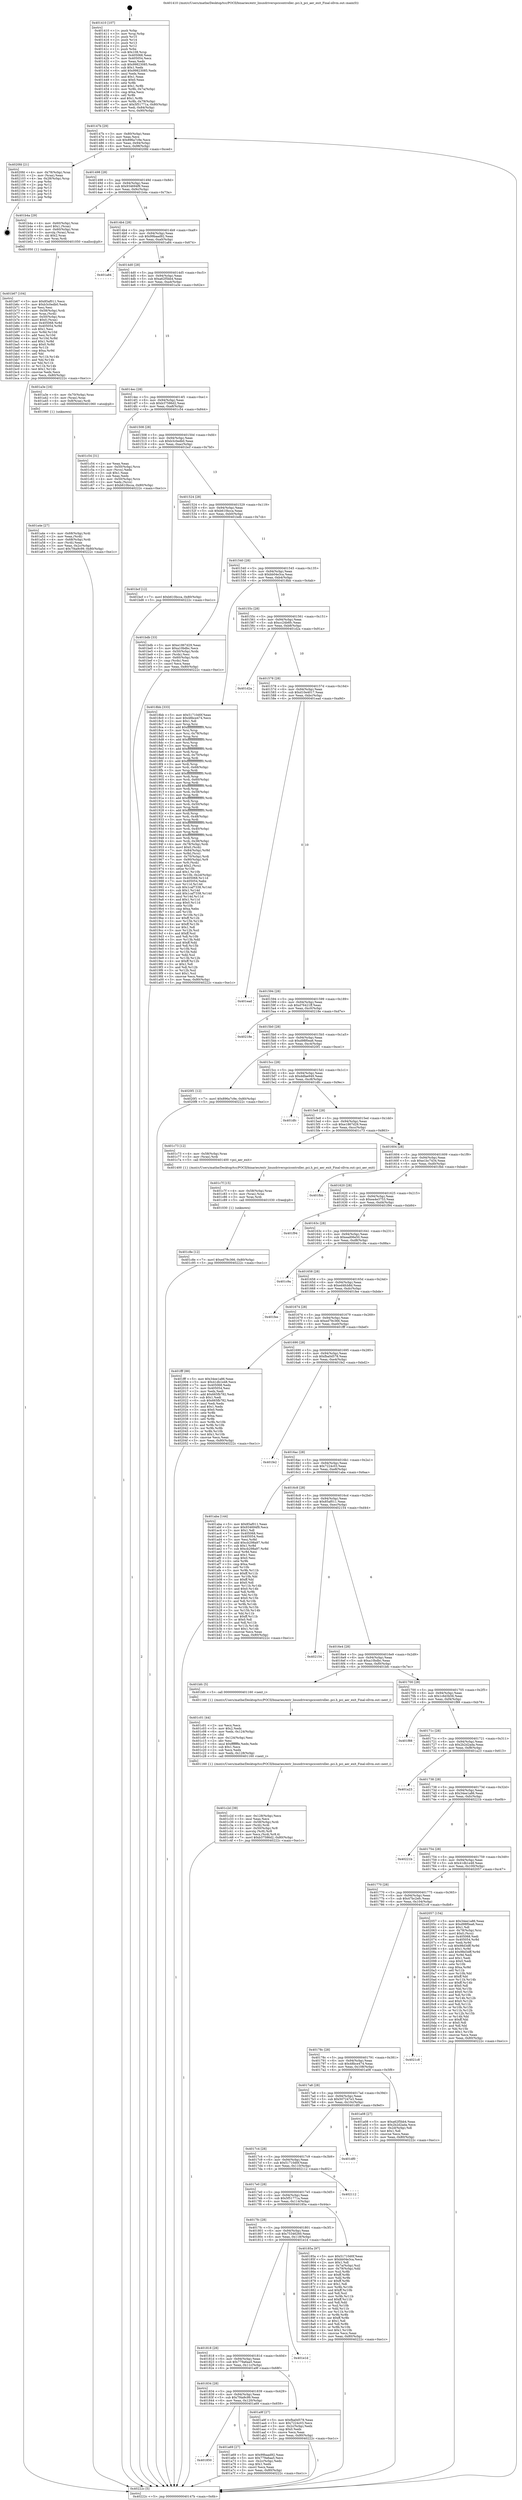 digraph "0x401410" {
  label = "0x401410 (/mnt/c/Users/mathe/Desktop/tcc/POCII/binaries/extr_linuxdriverspcicontroller..pci.h_pci_aer_exit_Final-ollvm.out::main(0))"
  labelloc = "t"
  node[shape=record]

  Entry [label="",width=0.3,height=0.3,shape=circle,fillcolor=black,style=filled]
  "0x40147b" [label="{
     0x40147b [29]\l
     | [instrs]\l
     &nbsp;&nbsp;0x40147b \<+3\>: mov -0x80(%rbp),%eax\l
     &nbsp;&nbsp;0x40147e \<+2\>: mov %eax,%ecx\l
     &nbsp;&nbsp;0x401480 \<+6\>: sub $0x896a7c9e,%ecx\l
     &nbsp;&nbsp;0x401486 \<+6\>: mov %eax,-0x94(%rbp)\l
     &nbsp;&nbsp;0x40148c \<+6\>: mov %ecx,-0x98(%rbp)\l
     &nbsp;&nbsp;0x401492 \<+6\>: je 00000000004020fd \<main+0xced\>\l
  }"]
  "0x4020fd" [label="{
     0x4020fd [21]\l
     | [instrs]\l
     &nbsp;&nbsp;0x4020fd \<+4\>: mov -0x78(%rbp),%rax\l
     &nbsp;&nbsp;0x402101 \<+2\>: mov (%rax),%eax\l
     &nbsp;&nbsp;0x402103 \<+4\>: lea -0x28(%rbp),%rsp\l
     &nbsp;&nbsp;0x402107 \<+1\>: pop %rbx\l
     &nbsp;&nbsp;0x402108 \<+2\>: pop %r12\l
     &nbsp;&nbsp;0x40210a \<+2\>: pop %r13\l
     &nbsp;&nbsp;0x40210c \<+2\>: pop %r14\l
     &nbsp;&nbsp;0x40210e \<+2\>: pop %r15\l
     &nbsp;&nbsp;0x402110 \<+1\>: pop %rbp\l
     &nbsp;&nbsp;0x402111 \<+1\>: ret\l
  }"]
  "0x401498" [label="{
     0x401498 [28]\l
     | [instrs]\l
     &nbsp;&nbsp;0x401498 \<+5\>: jmp 000000000040149d \<main+0x8d\>\l
     &nbsp;&nbsp;0x40149d \<+6\>: mov -0x94(%rbp),%eax\l
     &nbsp;&nbsp;0x4014a3 \<+5\>: sub $0x934694f9,%eax\l
     &nbsp;&nbsp;0x4014a8 \<+6\>: mov %eax,-0x9c(%rbp)\l
     &nbsp;&nbsp;0x4014ae \<+6\>: je 0000000000401b4a \<main+0x73a\>\l
  }"]
  Exit [label="",width=0.3,height=0.3,shape=circle,fillcolor=black,style=filled,peripheries=2]
  "0x401b4a" [label="{
     0x401b4a [29]\l
     | [instrs]\l
     &nbsp;&nbsp;0x401b4a \<+4\>: mov -0x60(%rbp),%rax\l
     &nbsp;&nbsp;0x401b4e \<+6\>: movl $0x1,(%rax)\l
     &nbsp;&nbsp;0x401b54 \<+4\>: mov -0x60(%rbp),%rax\l
     &nbsp;&nbsp;0x401b58 \<+3\>: movslq (%rax),%rax\l
     &nbsp;&nbsp;0x401b5b \<+4\>: shl $0x2,%rax\l
     &nbsp;&nbsp;0x401b5f \<+3\>: mov %rax,%rdi\l
     &nbsp;&nbsp;0x401b62 \<+5\>: call 0000000000401050 \<malloc@plt\>\l
     | [calls]\l
     &nbsp;&nbsp;0x401050 \{1\} (unknown)\l
  }"]
  "0x4014b4" [label="{
     0x4014b4 [28]\l
     | [instrs]\l
     &nbsp;&nbsp;0x4014b4 \<+5\>: jmp 00000000004014b9 \<main+0xa9\>\l
     &nbsp;&nbsp;0x4014b9 \<+6\>: mov -0x94(%rbp),%eax\l
     &nbsp;&nbsp;0x4014bf \<+5\>: sub $0x99baad92,%eax\l
     &nbsp;&nbsp;0x4014c4 \<+6\>: mov %eax,-0xa0(%rbp)\l
     &nbsp;&nbsp;0x4014ca \<+6\>: je 0000000000401a84 \<main+0x674\>\l
  }"]
  "0x401c8e" [label="{
     0x401c8e [12]\l
     | [instrs]\l
     &nbsp;&nbsp;0x401c8e \<+7\>: movl $0xed79c366,-0x80(%rbp)\l
     &nbsp;&nbsp;0x401c95 \<+5\>: jmp 000000000040222c \<main+0xe1c\>\l
  }"]
  "0x401a84" [label="{
     0x401a84\l
  }", style=dashed]
  "0x4014d0" [label="{
     0x4014d0 [28]\l
     | [instrs]\l
     &nbsp;&nbsp;0x4014d0 \<+5\>: jmp 00000000004014d5 \<main+0xc5\>\l
     &nbsp;&nbsp;0x4014d5 \<+6\>: mov -0x94(%rbp),%eax\l
     &nbsp;&nbsp;0x4014db \<+5\>: sub $0xa62f5bb4,%eax\l
     &nbsp;&nbsp;0x4014e0 \<+6\>: mov %eax,-0xa4(%rbp)\l
     &nbsp;&nbsp;0x4014e6 \<+6\>: je 0000000000401a3e \<main+0x62e\>\l
  }"]
  "0x401c7f" [label="{
     0x401c7f [15]\l
     | [instrs]\l
     &nbsp;&nbsp;0x401c7f \<+4\>: mov -0x58(%rbp),%rax\l
     &nbsp;&nbsp;0x401c83 \<+3\>: mov (%rax),%rax\l
     &nbsp;&nbsp;0x401c86 \<+3\>: mov %rax,%rdi\l
     &nbsp;&nbsp;0x401c89 \<+5\>: call 0000000000401030 \<free@plt\>\l
     | [calls]\l
     &nbsp;&nbsp;0x401030 \{1\} (unknown)\l
  }"]
  "0x401a3e" [label="{
     0x401a3e [16]\l
     | [instrs]\l
     &nbsp;&nbsp;0x401a3e \<+4\>: mov -0x70(%rbp),%rax\l
     &nbsp;&nbsp;0x401a42 \<+3\>: mov (%rax),%rax\l
     &nbsp;&nbsp;0x401a45 \<+4\>: mov 0x8(%rax),%rdi\l
     &nbsp;&nbsp;0x401a49 \<+5\>: call 0000000000401060 \<atoi@plt\>\l
     | [calls]\l
     &nbsp;&nbsp;0x401060 \{1\} (unknown)\l
  }"]
  "0x4014ec" [label="{
     0x4014ec [28]\l
     | [instrs]\l
     &nbsp;&nbsp;0x4014ec \<+5\>: jmp 00000000004014f1 \<main+0xe1\>\l
     &nbsp;&nbsp;0x4014f1 \<+6\>: mov -0x94(%rbp),%eax\l
     &nbsp;&nbsp;0x4014f7 \<+5\>: sub $0xb37586d2,%eax\l
     &nbsp;&nbsp;0x4014fc \<+6\>: mov %eax,-0xa8(%rbp)\l
     &nbsp;&nbsp;0x401502 \<+6\>: je 0000000000401c54 \<main+0x844\>\l
  }"]
  "0x401c2d" [label="{
     0x401c2d [39]\l
     | [instrs]\l
     &nbsp;&nbsp;0x401c2d \<+6\>: mov -0x128(%rbp),%ecx\l
     &nbsp;&nbsp;0x401c33 \<+3\>: imul %eax,%ecx\l
     &nbsp;&nbsp;0x401c36 \<+4\>: mov -0x58(%rbp),%rdi\l
     &nbsp;&nbsp;0x401c3a \<+3\>: mov (%rdi),%rdi\l
     &nbsp;&nbsp;0x401c3d \<+4\>: mov -0x50(%rbp),%r8\l
     &nbsp;&nbsp;0x401c41 \<+3\>: movslq (%r8),%r8\l
     &nbsp;&nbsp;0x401c44 \<+4\>: mov %ecx,(%rdi,%r8,4)\l
     &nbsp;&nbsp;0x401c48 \<+7\>: movl $0xb37586d2,-0x80(%rbp)\l
     &nbsp;&nbsp;0x401c4f \<+5\>: jmp 000000000040222c \<main+0xe1c\>\l
  }"]
  "0x401c54" [label="{
     0x401c54 [31]\l
     | [instrs]\l
     &nbsp;&nbsp;0x401c54 \<+2\>: xor %eax,%eax\l
     &nbsp;&nbsp;0x401c56 \<+4\>: mov -0x50(%rbp),%rcx\l
     &nbsp;&nbsp;0x401c5a \<+2\>: mov (%rcx),%edx\l
     &nbsp;&nbsp;0x401c5c \<+3\>: sub $0x1,%eax\l
     &nbsp;&nbsp;0x401c5f \<+2\>: sub %eax,%edx\l
     &nbsp;&nbsp;0x401c61 \<+4\>: mov -0x50(%rbp),%rcx\l
     &nbsp;&nbsp;0x401c65 \<+2\>: mov %edx,(%rcx)\l
     &nbsp;&nbsp;0x401c67 \<+7\>: movl $0xb610bcca,-0x80(%rbp)\l
     &nbsp;&nbsp;0x401c6e \<+5\>: jmp 000000000040222c \<main+0xe1c\>\l
  }"]
  "0x401508" [label="{
     0x401508 [28]\l
     | [instrs]\l
     &nbsp;&nbsp;0x401508 \<+5\>: jmp 000000000040150d \<main+0xfd\>\l
     &nbsp;&nbsp;0x40150d \<+6\>: mov -0x94(%rbp),%eax\l
     &nbsp;&nbsp;0x401513 \<+5\>: sub $0xb3c0edb0,%eax\l
     &nbsp;&nbsp;0x401518 \<+6\>: mov %eax,-0xac(%rbp)\l
     &nbsp;&nbsp;0x40151e \<+6\>: je 0000000000401bcf \<main+0x7bf\>\l
  }"]
  "0x401c01" [label="{
     0x401c01 [44]\l
     | [instrs]\l
     &nbsp;&nbsp;0x401c01 \<+2\>: xor %ecx,%ecx\l
     &nbsp;&nbsp;0x401c03 \<+5\>: mov $0x2,%edx\l
     &nbsp;&nbsp;0x401c08 \<+6\>: mov %edx,-0x124(%rbp)\l
     &nbsp;&nbsp;0x401c0e \<+1\>: cltd\l
     &nbsp;&nbsp;0x401c0f \<+6\>: mov -0x124(%rbp),%esi\l
     &nbsp;&nbsp;0x401c15 \<+2\>: idiv %esi\l
     &nbsp;&nbsp;0x401c17 \<+6\>: imul $0xfffffffe,%edx,%edx\l
     &nbsp;&nbsp;0x401c1d \<+3\>: sub $0x1,%ecx\l
     &nbsp;&nbsp;0x401c20 \<+2\>: sub %ecx,%edx\l
     &nbsp;&nbsp;0x401c22 \<+6\>: mov %edx,-0x128(%rbp)\l
     &nbsp;&nbsp;0x401c28 \<+5\>: call 0000000000401160 \<next_i\>\l
     | [calls]\l
     &nbsp;&nbsp;0x401160 \{1\} (/mnt/c/Users/mathe/Desktop/tcc/POCII/binaries/extr_linuxdriverspcicontroller..pci.h_pci_aer_exit_Final-ollvm.out::next_i)\l
  }"]
  "0x401bcf" [label="{
     0x401bcf [12]\l
     | [instrs]\l
     &nbsp;&nbsp;0x401bcf \<+7\>: movl $0xb610bcca,-0x80(%rbp)\l
     &nbsp;&nbsp;0x401bd6 \<+5\>: jmp 000000000040222c \<main+0xe1c\>\l
  }"]
  "0x401524" [label="{
     0x401524 [28]\l
     | [instrs]\l
     &nbsp;&nbsp;0x401524 \<+5\>: jmp 0000000000401529 \<main+0x119\>\l
     &nbsp;&nbsp;0x401529 \<+6\>: mov -0x94(%rbp),%eax\l
     &nbsp;&nbsp;0x40152f \<+5\>: sub $0xb610bcca,%eax\l
     &nbsp;&nbsp;0x401534 \<+6\>: mov %eax,-0xb0(%rbp)\l
     &nbsp;&nbsp;0x40153a \<+6\>: je 0000000000401bdb \<main+0x7cb\>\l
  }"]
  "0x401b67" [label="{
     0x401b67 [104]\l
     | [instrs]\l
     &nbsp;&nbsp;0x401b67 \<+5\>: mov $0x85af011,%ecx\l
     &nbsp;&nbsp;0x401b6c \<+5\>: mov $0xb3c0edb0,%edx\l
     &nbsp;&nbsp;0x401b71 \<+2\>: xor %esi,%esi\l
     &nbsp;&nbsp;0x401b73 \<+4\>: mov -0x58(%rbp),%rdi\l
     &nbsp;&nbsp;0x401b77 \<+3\>: mov %rax,(%rdi)\l
     &nbsp;&nbsp;0x401b7a \<+4\>: mov -0x50(%rbp),%rax\l
     &nbsp;&nbsp;0x401b7e \<+6\>: movl $0x0,(%rax)\l
     &nbsp;&nbsp;0x401b84 \<+8\>: mov 0x405068,%r8d\l
     &nbsp;&nbsp;0x401b8c \<+8\>: mov 0x405054,%r9d\l
     &nbsp;&nbsp;0x401b94 \<+3\>: sub $0x1,%esi\l
     &nbsp;&nbsp;0x401b97 \<+3\>: mov %r8d,%r10d\l
     &nbsp;&nbsp;0x401b9a \<+3\>: add %esi,%r10d\l
     &nbsp;&nbsp;0x401b9d \<+4\>: imul %r10d,%r8d\l
     &nbsp;&nbsp;0x401ba1 \<+4\>: and $0x1,%r8d\l
     &nbsp;&nbsp;0x401ba5 \<+4\>: cmp $0x0,%r8d\l
     &nbsp;&nbsp;0x401ba9 \<+4\>: sete %r11b\l
     &nbsp;&nbsp;0x401bad \<+4\>: cmp $0xa,%r9d\l
     &nbsp;&nbsp;0x401bb1 \<+3\>: setl %bl\l
     &nbsp;&nbsp;0x401bb4 \<+3\>: mov %r11b,%r14b\l
     &nbsp;&nbsp;0x401bb7 \<+3\>: and %bl,%r14b\l
     &nbsp;&nbsp;0x401bba \<+3\>: xor %bl,%r11b\l
     &nbsp;&nbsp;0x401bbd \<+3\>: or %r11b,%r14b\l
     &nbsp;&nbsp;0x401bc0 \<+4\>: test $0x1,%r14b\l
     &nbsp;&nbsp;0x401bc4 \<+3\>: cmovne %edx,%ecx\l
     &nbsp;&nbsp;0x401bc7 \<+3\>: mov %ecx,-0x80(%rbp)\l
     &nbsp;&nbsp;0x401bca \<+5\>: jmp 000000000040222c \<main+0xe1c\>\l
  }"]
  "0x401bdb" [label="{
     0x401bdb [33]\l
     | [instrs]\l
     &nbsp;&nbsp;0x401bdb \<+5\>: mov $0xe1867d29,%eax\l
     &nbsp;&nbsp;0x401be0 \<+5\>: mov $0xa10bdbc,%ecx\l
     &nbsp;&nbsp;0x401be5 \<+4\>: mov -0x50(%rbp),%rdx\l
     &nbsp;&nbsp;0x401be9 \<+2\>: mov (%rdx),%esi\l
     &nbsp;&nbsp;0x401beb \<+4\>: mov -0x60(%rbp),%rdx\l
     &nbsp;&nbsp;0x401bef \<+2\>: cmp (%rdx),%esi\l
     &nbsp;&nbsp;0x401bf1 \<+3\>: cmovl %ecx,%eax\l
     &nbsp;&nbsp;0x401bf4 \<+3\>: mov %eax,-0x80(%rbp)\l
     &nbsp;&nbsp;0x401bf7 \<+5\>: jmp 000000000040222c \<main+0xe1c\>\l
  }"]
  "0x401540" [label="{
     0x401540 [28]\l
     | [instrs]\l
     &nbsp;&nbsp;0x401540 \<+5\>: jmp 0000000000401545 \<main+0x135\>\l
     &nbsp;&nbsp;0x401545 \<+6\>: mov -0x94(%rbp),%eax\l
     &nbsp;&nbsp;0x40154b \<+5\>: sub $0xbb04e3ca,%eax\l
     &nbsp;&nbsp;0x401550 \<+6\>: mov %eax,-0xb4(%rbp)\l
     &nbsp;&nbsp;0x401556 \<+6\>: je 00000000004018bb \<main+0x4ab\>\l
  }"]
  "0x401850" [label="{
     0x401850\l
  }", style=dashed]
  "0x4018bb" [label="{
     0x4018bb [333]\l
     | [instrs]\l
     &nbsp;&nbsp;0x4018bb \<+5\>: mov $0x51710d0f,%eax\l
     &nbsp;&nbsp;0x4018c0 \<+5\>: mov $0x48bce474,%ecx\l
     &nbsp;&nbsp;0x4018c5 \<+2\>: mov $0x1,%dl\l
     &nbsp;&nbsp;0x4018c7 \<+3\>: mov %rsp,%rsi\l
     &nbsp;&nbsp;0x4018ca \<+4\>: add $0xfffffffffffffff0,%rsi\l
     &nbsp;&nbsp;0x4018ce \<+3\>: mov %rsi,%rsp\l
     &nbsp;&nbsp;0x4018d1 \<+4\>: mov %rsi,-0x78(%rbp)\l
     &nbsp;&nbsp;0x4018d5 \<+3\>: mov %rsp,%rsi\l
     &nbsp;&nbsp;0x4018d8 \<+4\>: add $0xfffffffffffffff0,%rsi\l
     &nbsp;&nbsp;0x4018dc \<+3\>: mov %rsi,%rsp\l
     &nbsp;&nbsp;0x4018df \<+3\>: mov %rsp,%rdi\l
     &nbsp;&nbsp;0x4018e2 \<+4\>: add $0xfffffffffffffff0,%rdi\l
     &nbsp;&nbsp;0x4018e6 \<+3\>: mov %rdi,%rsp\l
     &nbsp;&nbsp;0x4018e9 \<+4\>: mov %rdi,-0x70(%rbp)\l
     &nbsp;&nbsp;0x4018ed \<+3\>: mov %rsp,%rdi\l
     &nbsp;&nbsp;0x4018f0 \<+4\>: add $0xfffffffffffffff0,%rdi\l
     &nbsp;&nbsp;0x4018f4 \<+3\>: mov %rdi,%rsp\l
     &nbsp;&nbsp;0x4018f7 \<+4\>: mov %rdi,-0x68(%rbp)\l
     &nbsp;&nbsp;0x4018fb \<+3\>: mov %rsp,%rdi\l
     &nbsp;&nbsp;0x4018fe \<+4\>: add $0xfffffffffffffff0,%rdi\l
     &nbsp;&nbsp;0x401902 \<+3\>: mov %rdi,%rsp\l
     &nbsp;&nbsp;0x401905 \<+4\>: mov %rdi,-0x60(%rbp)\l
     &nbsp;&nbsp;0x401909 \<+3\>: mov %rsp,%rdi\l
     &nbsp;&nbsp;0x40190c \<+4\>: add $0xfffffffffffffff0,%rdi\l
     &nbsp;&nbsp;0x401910 \<+3\>: mov %rdi,%rsp\l
     &nbsp;&nbsp;0x401913 \<+4\>: mov %rdi,-0x58(%rbp)\l
     &nbsp;&nbsp;0x401917 \<+3\>: mov %rsp,%rdi\l
     &nbsp;&nbsp;0x40191a \<+4\>: add $0xfffffffffffffff0,%rdi\l
     &nbsp;&nbsp;0x40191e \<+3\>: mov %rdi,%rsp\l
     &nbsp;&nbsp;0x401921 \<+4\>: mov %rdi,-0x50(%rbp)\l
     &nbsp;&nbsp;0x401925 \<+3\>: mov %rsp,%rdi\l
     &nbsp;&nbsp;0x401928 \<+4\>: add $0xfffffffffffffff0,%rdi\l
     &nbsp;&nbsp;0x40192c \<+3\>: mov %rdi,%rsp\l
     &nbsp;&nbsp;0x40192f \<+4\>: mov %rdi,-0x48(%rbp)\l
     &nbsp;&nbsp;0x401933 \<+3\>: mov %rsp,%rdi\l
     &nbsp;&nbsp;0x401936 \<+4\>: add $0xfffffffffffffff0,%rdi\l
     &nbsp;&nbsp;0x40193a \<+3\>: mov %rdi,%rsp\l
     &nbsp;&nbsp;0x40193d \<+4\>: mov %rdi,-0x40(%rbp)\l
     &nbsp;&nbsp;0x401941 \<+3\>: mov %rsp,%rdi\l
     &nbsp;&nbsp;0x401944 \<+4\>: add $0xfffffffffffffff0,%rdi\l
     &nbsp;&nbsp;0x401948 \<+3\>: mov %rdi,%rsp\l
     &nbsp;&nbsp;0x40194b \<+4\>: mov %rdi,-0x38(%rbp)\l
     &nbsp;&nbsp;0x40194f \<+4\>: mov -0x78(%rbp),%rdi\l
     &nbsp;&nbsp;0x401953 \<+6\>: movl $0x0,(%rdi)\l
     &nbsp;&nbsp;0x401959 \<+7\>: mov -0x84(%rbp),%r8d\l
     &nbsp;&nbsp;0x401960 \<+3\>: mov %r8d,(%rsi)\l
     &nbsp;&nbsp;0x401963 \<+4\>: mov -0x70(%rbp),%rdi\l
     &nbsp;&nbsp;0x401967 \<+7\>: mov -0x90(%rbp),%r9\l
     &nbsp;&nbsp;0x40196e \<+3\>: mov %r9,(%rdi)\l
     &nbsp;&nbsp;0x401971 \<+3\>: cmpl $0x2,(%rsi)\l
     &nbsp;&nbsp;0x401974 \<+4\>: setne %r10b\l
     &nbsp;&nbsp;0x401978 \<+4\>: and $0x1,%r10b\l
     &nbsp;&nbsp;0x40197c \<+4\>: mov %r10b,-0x2d(%rbp)\l
     &nbsp;&nbsp;0x401980 \<+8\>: mov 0x405068,%r11d\l
     &nbsp;&nbsp;0x401988 \<+7\>: mov 0x405054,%ebx\l
     &nbsp;&nbsp;0x40198f \<+3\>: mov %r11d,%r14d\l
     &nbsp;&nbsp;0x401992 \<+7\>: sub $0x1caf7338,%r14d\l
     &nbsp;&nbsp;0x401999 \<+4\>: sub $0x1,%r14d\l
     &nbsp;&nbsp;0x40199d \<+7\>: add $0x1caf7338,%r14d\l
     &nbsp;&nbsp;0x4019a4 \<+4\>: imul %r14d,%r11d\l
     &nbsp;&nbsp;0x4019a8 \<+4\>: and $0x1,%r11d\l
     &nbsp;&nbsp;0x4019ac \<+4\>: cmp $0x0,%r11d\l
     &nbsp;&nbsp;0x4019b0 \<+4\>: sete %r10b\l
     &nbsp;&nbsp;0x4019b4 \<+3\>: cmp $0xa,%ebx\l
     &nbsp;&nbsp;0x4019b7 \<+4\>: setl %r15b\l
     &nbsp;&nbsp;0x4019bb \<+3\>: mov %r10b,%r12b\l
     &nbsp;&nbsp;0x4019be \<+4\>: xor $0xff,%r12b\l
     &nbsp;&nbsp;0x4019c2 \<+3\>: mov %r15b,%r13b\l
     &nbsp;&nbsp;0x4019c5 \<+4\>: xor $0xff,%r13b\l
     &nbsp;&nbsp;0x4019c9 \<+3\>: xor $0x1,%dl\l
     &nbsp;&nbsp;0x4019cc \<+3\>: mov %r12b,%sil\l
     &nbsp;&nbsp;0x4019cf \<+4\>: and $0xff,%sil\l
     &nbsp;&nbsp;0x4019d3 \<+3\>: and %dl,%r10b\l
     &nbsp;&nbsp;0x4019d6 \<+3\>: mov %r13b,%dil\l
     &nbsp;&nbsp;0x4019d9 \<+4\>: and $0xff,%dil\l
     &nbsp;&nbsp;0x4019dd \<+3\>: and %dl,%r15b\l
     &nbsp;&nbsp;0x4019e0 \<+3\>: or %r10b,%sil\l
     &nbsp;&nbsp;0x4019e3 \<+3\>: or %r15b,%dil\l
     &nbsp;&nbsp;0x4019e6 \<+3\>: xor %dil,%sil\l
     &nbsp;&nbsp;0x4019e9 \<+3\>: or %r13b,%r12b\l
     &nbsp;&nbsp;0x4019ec \<+4\>: xor $0xff,%r12b\l
     &nbsp;&nbsp;0x4019f0 \<+3\>: or $0x1,%dl\l
     &nbsp;&nbsp;0x4019f3 \<+3\>: and %dl,%r12b\l
     &nbsp;&nbsp;0x4019f6 \<+3\>: or %r12b,%sil\l
     &nbsp;&nbsp;0x4019f9 \<+4\>: test $0x1,%sil\l
     &nbsp;&nbsp;0x4019fd \<+3\>: cmovne %ecx,%eax\l
     &nbsp;&nbsp;0x401a00 \<+3\>: mov %eax,-0x80(%rbp)\l
     &nbsp;&nbsp;0x401a03 \<+5\>: jmp 000000000040222c \<main+0xe1c\>\l
  }"]
  "0x40155c" [label="{
     0x40155c [28]\l
     | [instrs]\l
     &nbsp;&nbsp;0x40155c \<+5\>: jmp 0000000000401561 \<main+0x151\>\l
     &nbsp;&nbsp;0x401561 \<+6\>: mov -0x94(%rbp),%eax\l
     &nbsp;&nbsp;0x401567 \<+5\>: sub $0xcc24b6fc,%eax\l
     &nbsp;&nbsp;0x40156c \<+6\>: mov %eax,-0xb8(%rbp)\l
     &nbsp;&nbsp;0x401572 \<+6\>: je 0000000000401d2a \<main+0x91a\>\l
  }"]
  "0x401a69" [label="{
     0x401a69 [27]\l
     | [instrs]\l
     &nbsp;&nbsp;0x401a69 \<+5\>: mov $0x99baad92,%eax\l
     &nbsp;&nbsp;0x401a6e \<+5\>: mov $0x779a6aa5,%ecx\l
     &nbsp;&nbsp;0x401a73 \<+3\>: mov -0x2c(%rbp),%edx\l
     &nbsp;&nbsp;0x401a76 \<+3\>: cmp $0x1,%edx\l
     &nbsp;&nbsp;0x401a79 \<+3\>: cmovl %ecx,%eax\l
     &nbsp;&nbsp;0x401a7c \<+3\>: mov %eax,-0x80(%rbp)\l
     &nbsp;&nbsp;0x401a7f \<+5\>: jmp 000000000040222c \<main+0xe1c\>\l
  }"]
  "0x401d2a" [label="{
     0x401d2a\l
  }", style=dashed]
  "0x401578" [label="{
     0x401578 [28]\l
     | [instrs]\l
     &nbsp;&nbsp;0x401578 \<+5\>: jmp 000000000040157d \<main+0x16d\>\l
     &nbsp;&nbsp;0x40157d \<+6\>: mov -0x94(%rbp),%eax\l
     &nbsp;&nbsp;0x401583 \<+5\>: sub $0xd10e4017,%eax\l
     &nbsp;&nbsp;0x401588 \<+6\>: mov %eax,-0xbc(%rbp)\l
     &nbsp;&nbsp;0x40158e \<+6\>: je 0000000000401ead \<main+0xa9d\>\l
  }"]
  "0x401834" [label="{
     0x401834 [28]\l
     | [instrs]\l
     &nbsp;&nbsp;0x401834 \<+5\>: jmp 0000000000401839 \<main+0x429\>\l
     &nbsp;&nbsp;0x401839 \<+6\>: mov -0x94(%rbp),%eax\l
     &nbsp;&nbsp;0x40183f \<+5\>: sub $0x7f4a9c99,%eax\l
     &nbsp;&nbsp;0x401844 \<+6\>: mov %eax,-0x120(%rbp)\l
     &nbsp;&nbsp;0x40184a \<+6\>: je 0000000000401a69 \<main+0x659\>\l
  }"]
  "0x401ead" [label="{
     0x401ead\l
  }", style=dashed]
  "0x401594" [label="{
     0x401594 [28]\l
     | [instrs]\l
     &nbsp;&nbsp;0x401594 \<+5\>: jmp 0000000000401599 \<main+0x189\>\l
     &nbsp;&nbsp;0x401599 \<+6\>: mov -0x94(%rbp),%eax\l
     &nbsp;&nbsp;0x40159f \<+5\>: sub $0xd76421ff,%eax\l
     &nbsp;&nbsp;0x4015a4 \<+6\>: mov %eax,-0xc0(%rbp)\l
     &nbsp;&nbsp;0x4015aa \<+6\>: je 000000000040218e \<main+0xd7e\>\l
  }"]
  "0x401a9f" [label="{
     0x401a9f [27]\l
     | [instrs]\l
     &nbsp;&nbsp;0x401a9f \<+5\>: mov $0xfba0d578,%eax\l
     &nbsp;&nbsp;0x401aa4 \<+5\>: mov $0x7224c03,%ecx\l
     &nbsp;&nbsp;0x401aa9 \<+3\>: mov -0x2c(%rbp),%edx\l
     &nbsp;&nbsp;0x401aac \<+3\>: cmp $0x0,%edx\l
     &nbsp;&nbsp;0x401aaf \<+3\>: cmove %ecx,%eax\l
     &nbsp;&nbsp;0x401ab2 \<+3\>: mov %eax,-0x80(%rbp)\l
     &nbsp;&nbsp;0x401ab5 \<+5\>: jmp 000000000040222c \<main+0xe1c\>\l
  }"]
  "0x40218e" [label="{
     0x40218e\l
  }", style=dashed]
  "0x4015b0" [label="{
     0x4015b0 [28]\l
     | [instrs]\l
     &nbsp;&nbsp;0x4015b0 \<+5\>: jmp 00000000004015b5 \<main+0x1a5\>\l
     &nbsp;&nbsp;0x4015b5 \<+6\>: mov -0x94(%rbp),%eax\l
     &nbsp;&nbsp;0x4015bb \<+5\>: sub $0xd98f0ea6,%eax\l
     &nbsp;&nbsp;0x4015c0 \<+6\>: mov %eax,-0xc4(%rbp)\l
     &nbsp;&nbsp;0x4015c6 \<+6\>: je 00000000004020f1 \<main+0xce1\>\l
  }"]
  "0x401818" [label="{
     0x401818 [28]\l
     | [instrs]\l
     &nbsp;&nbsp;0x401818 \<+5\>: jmp 000000000040181d \<main+0x40d\>\l
     &nbsp;&nbsp;0x40181d \<+6\>: mov -0x94(%rbp),%eax\l
     &nbsp;&nbsp;0x401823 \<+5\>: sub $0x779a6aa5,%eax\l
     &nbsp;&nbsp;0x401828 \<+6\>: mov %eax,-0x11c(%rbp)\l
     &nbsp;&nbsp;0x40182e \<+6\>: je 0000000000401a9f \<main+0x68f\>\l
  }"]
  "0x4020f1" [label="{
     0x4020f1 [12]\l
     | [instrs]\l
     &nbsp;&nbsp;0x4020f1 \<+7\>: movl $0x896a7c9e,-0x80(%rbp)\l
     &nbsp;&nbsp;0x4020f8 \<+5\>: jmp 000000000040222c \<main+0xe1c\>\l
  }"]
  "0x4015cc" [label="{
     0x4015cc [28]\l
     | [instrs]\l
     &nbsp;&nbsp;0x4015cc \<+5\>: jmp 00000000004015d1 \<main+0x1c1\>\l
     &nbsp;&nbsp;0x4015d1 \<+6\>: mov -0x94(%rbp),%eax\l
     &nbsp;&nbsp;0x4015d7 \<+5\>: sub $0xddfae949,%eax\l
     &nbsp;&nbsp;0x4015dc \<+6\>: mov %eax,-0xc8(%rbp)\l
     &nbsp;&nbsp;0x4015e2 \<+6\>: je 0000000000401dfc \<main+0x9ec\>\l
  }"]
  "0x401e1d" [label="{
     0x401e1d\l
  }", style=dashed]
  "0x401dfc" [label="{
     0x401dfc\l
  }", style=dashed]
  "0x4015e8" [label="{
     0x4015e8 [28]\l
     | [instrs]\l
     &nbsp;&nbsp;0x4015e8 \<+5\>: jmp 00000000004015ed \<main+0x1dd\>\l
     &nbsp;&nbsp;0x4015ed \<+6\>: mov -0x94(%rbp),%eax\l
     &nbsp;&nbsp;0x4015f3 \<+5\>: sub $0xe1867d29,%eax\l
     &nbsp;&nbsp;0x4015f8 \<+6\>: mov %eax,-0xcc(%rbp)\l
     &nbsp;&nbsp;0x4015fe \<+6\>: je 0000000000401c73 \<main+0x863\>\l
  }"]
  "0x401a4e" [label="{
     0x401a4e [27]\l
     | [instrs]\l
     &nbsp;&nbsp;0x401a4e \<+4\>: mov -0x68(%rbp),%rdi\l
     &nbsp;&nbsp;0x401a52 \<+2\>: mov %eax,(%rdi)\l
     &nbsp;&nbsp;0x401a54 \<+4\>: mov -0x68(%rbp),%rdi\l
     &nbsp;&nbsp;0x401a58 \<+2\>: mov (%rdi),%eax\l
     &nbsp;&nbsp;0x401a5a \<+3\>: mov %eax,-0x2c(%rbp)\l
     &nbsp;&nbsp;0x401a5d \<+7\>: movl $0x7f4a9c99,-0x80(%rbp)\l
     &nbsp;&nbsp;0x401a64 \<+5\>: jmp 000000000040222c \<main+0xe1c\>\l
  }"]
  "0x401c73" [label="{
     0x401c73 [12]\l
     | [instrs]\l
     &nbsp;&nbsp;0x401c73 \<+4\>: mov -0x58(%rbp),%rax\l
     &nbsp;&nbsp;0x401c77 \<+3\>: mov (%rax),%rdi\l
     &nbsp;&nbsp;0x401c7a \<+5\>: call 0000000000401400 \<pci_aer_exit\>\l
     | [calls]\l
     &nbsp;&nbsp;0x401400 \{1\} (/mnt/c/Users/mathe/Desktop/tcc/POCII/binaries/extr_linuxdriverspcicontroller..pci.h_pci_aer_exit_Final-ollvm.out::pci_aer_exit)\l
  }"]
  "0x401604" [label="{
     0x401604 [28]\l
     | [instrs]\l
     &nbsp;&nbsp;0x401604 \<+5\>: jmp 0000000000401609 \<main+0x1f9\>\l
     &nbsp;&nbsp;0x401609 \<+6\>: mov -0x94(%rbp),%eax\l
     &nbsp;&nbsp;0x40160f \<+5\>: sub $0xe1bc7434,%eax\l
     &nbsp;&nbsp;0x401614 \<+6\>: mov %eax,-0xd0(%rbp)\l
     &nbsp;&nbsp;0x40161a \<+6\>: je 0000000000401fbb \<main+0xbab\>\l
  }"]
  "0x401410" [label="{
     0x401410 [107]\l
     | [instrs]\l
     &nbsp;&nbsp;0x401410 \<+1\>: push %rbp\l
     &nbsp;&nbsp;0x401411 \<+3\>: mov %rsp,%rbp\l
     &nbsp;&nbsp;0x401414 \<+2\>: push %r15\l
     &nbsp;&nbsp;0x401416 \<+2\>: push %r14\l
     &nbsp;&nbsp;0x401418 \<+2\>: push %r13\l
     &nbsp;&nbsp;0x40141a \<+2\>: push %r12\l
     &nbsp;&nbsp;0x40141c \<+1\>: push %rbx\l
     &nbsp;&nbsp;0x40141d \<+7\>: sub $0x108,%rsp\l
     &nbsp;&nbsp;0x401424 \<+7\>: mov 0x405068,%eax\l
     &nbsp;&nbsp;0x40142b \<+7\>: mov 0x405054,%ecx\l
     &nbsp;&nbsp;0x401432 \<+2\>: mov %eax,%edx\l
     &nbsp;&nbsp;0x401434 \<+6\>: sub $0x99823085,%edx\l
     &nbsp;&nbsp;0x40143a \<+3\>: sub $0x1,%edx\l
     &nbsp;&nbsp;0x40143d \<+6\>: add $0x99823085,%edx\l
     &nbsp;&nbsp;0x401443 \<+3\>: imul %edx,%eax\l
     &nbsp;&nbsp;0x401446 \<+3\>: and $0x1,%eax\l
     &nbsp;&nbsp;0x401449 \<+3\>: cmp $0x0,%eax\l
     &nbsp;&nbsp;0x40144c \<+4\>: sete %r8b\l
     &nbsp;&nbsp;0x401450 \<+4\>: and $0x1,%r8b\l
     &nbsp;&nbsp;0x401454 \<+4\>: mov %r8b,-0x7a(%rbp)\l
     &nbsp;&nbsp;0x401458 \<+3\>: cmp $0xa,%ecx\l
     &nbsp;&nbsp;0x40145b \<+4\>: setl %r8b\l
     &nbsp;&nbsp;0x40145f \<+4\>: and $0x1,%r8b\l
     &nbsp;&nbsp;0x401463 \<+4\>: mov %r8b,-0x79(%rbp)\l
     &nbsp;&nbsp;0x401467 \<+7\>: movl $0x5f51771a,-0x80(%rbp)\l
     &nbsp;&nbsp;0x40146e \<+6\>: mov %edi,-0x84(%rbp)\l
     &nbsp;&nbsp;0x401474 \<+7\>: mov %rsi,-0x90(%rbp)\l
  }"]
  "0x401fbb" [label="{
     0x401fbb\l
  }", style=dashed]
  "0x401620" [label="{
     0x401620 [28]\l
     | [instrs]\l
     &nbsp;&nbsp;0x401620 \<+5\>: jmp 0000000000401625 \<main+0x215\>\l
     &nbsp;&nbsp;0x401625 \<+6\>: mov -0x94(%rbp),%eax\l
     &nbsp;&nbsp;0x40162b \<+5\>: sub $0xea4e3753,%eax\l
     &nbsp;&nbsp;0x401630 \<+6\>: mov %eax,-0xd4(%rbp)\l
     &nbsp;&nbsp;0x401636 \<+6\>: je 0000000000401f94 \<main+0xb84\>\l
  }"]
  "0x40222c" [label="{
     0x40222c [5]\l
     | [instrs]\l
     &nbsp;&nbsp;0x40222c \<+5\>: jmp 000000000040147b \<main+0x6b\>\l
  }"]
  "0x401f94" [label="{
     0x401f94\l
  }", style=dashed]
  "0x40163c" [label="{
     0x40163c [28]\l
     | [instrs]\l
     &nbsp;&nbsp;0x40163c \<+5\>: jmp 0000000000401641 \<main+0x231\>\l
     &nbsp;&nbsp;0x401641 \<+6\>: mov -0x94(%rbp),%eax\l
     &nbsp;&nbsp;0x401647 \<+5\>: sub $0xead06e50,%eax\l
     &nbsp;&nbsp;0x40164c \<+6\>: mov %eax,-0xd8(%rbp)\l
     &nbsp;&nbsp;0x401652 \<+6\>: je 0000000000401c9a \<main+0x88a\>\l
  }"]
  "0x4017fc" [label="{
     0x4017fc [28]\l
     | [instrs]\l
     &nbsp;&nbsp;0x4017fc \<+5\>: jmp 0000000000401801 \<main+0x3f1\>\l
     &nbsp;&nbsp;0x401801 \<+6\>: mov -0x94(%rbp),%eax\l
     &nbsp;&nbsp;0x401807 \<+5\>: sub $0x75346260,%eax\l
     &nbsp;&nbsp;0x40180c \<+6\>: mov %eax,-0x118(%rbp)\l
     &nbsp;&nbsp;0x401812 \<+6\>: je 0000000000401e1d \<main+0xa0d\>\l
  }"]
  "0x401c9a" [label="{
     0x401c9a\l
  }", style=dashed]
  "0x401658" [label="{
     0x401658 [28]\l
     | [instrs]\l
     &nbsp;&nbsp;0x401658 \<+5\>: jmp 000000000040165d \<main+0x24d\>\l
     &nbsp;&nbsp;0x40165d \<+6\>: mov -0x94(%rbp),%eax\l
     &nbsp;&nbsp;0x401663 \<+5\>: sub $0xed4fcb8d,%eax\l
     &nbsp;&nbsp;0x401668 \<+6\>: mov %eax,-0xdc(%rbp)\l
     &nbsp;&nbsp;0x40166e \<+6\>: je 0000000000401fee \<main+0xbde\>\l
  }"]
  "0x40185a" [label="{
     0x40185a [97]\l
     | [instrs]\l
     &nbsp;&nbsp;0x40185a \<+5\>: mov $0x51710d0f,%eax\l
     &nbsp;&nbsp;0x40185f \<+5\>: mov $0xbb04e3ca,%ecx\l
     &nbsp;&nbsp;0x401864 \<+2\>: mov $0x1,%dl\l
     &nbsp;&nbsp;0x401866 \<+4\>: mov -0x7a(%rbp),%sil\l
     &nbsp;&nbsp;0x40186a \<+4\>: mov -0x79(%rbp),%dil\l
     &nbsp;&nbsp;0x40186e \<+3\>: mov %sil,%r8b\l
     &nbsp;&nbsp;0x401871 \<+4\>: xor $0xff,%r8b\l
     &nbsp;&nbsp;0x401875 \<+3\>: mov %dil,%r9b\l
     &nbsp;&nbsp;0x401878 \<+4\>: xor $0xff,%r9b\l
     &nbsp;&nbsp;0x40187c \<+3\>: xor $0x1,%dl\l
     &nbsp;&nbsp;0x40187f \<+3\>: mov %r8b,%r10b\l
     &nbsp;&nbsp;0x401882 \<+4\>: and $0xff,%r10b\l
     &nbsp;&nbsp;0x401886 \<+3\>: and %dl,%sil\l
     &nbsp;&nbsp;0x401889 \<+3\>: mov %r9b,%r11b\l
     &nbsp;&nbsp;0x40188c \<+4\>: and $0xff,%r11b\l
     &nbsp;&nbsp;0x401890 \<+3\>: and %dl,%dil\l
     &nbsp;&nbsp;0x401893 \<+3\>: or %sil,%r10b\l
     &nbsp;&nbsp;0x401896 \<+3\>: or %dil,%r11b\l
     &nbsp;&nbsp;0x401899 \<+3\>: xor %r11b,%r10b\l
     &nbsp;&nbsp;0x40189c \<+3\>: or %r9b,%r8b\l
     &nbsp;&nbsp;0x40189f \<+4\>: xor $0xff,%r8b\l
     &nbsp;&nbsp;0x4018a3 \<+3\>: or $0x1,%dl\l
     &nbsp;&nbsp;0x4018a6 \<+3\>: and %dl,%r8b\l
     &nbsp;&nbsp;0x4018a9 \<+3\>: or %r8b,%r10b\l
     &nbsp;&nbsp;0x4018ac \<+4\>: test $0x1,%r10b\l
     &nbsp;&nbsp;0x4018b0 \<+3\>: cmovne %ecx,%eax\l
     &nbsp;&nbsp;0x4018b3 \<+3\>: mov %eax,-0x80(%rbp)\l
     &nbsp;&nbsp;0x4018b6 \<+5\>: jmp 000000000040222c \<main+0xe1c\>\l
  }"]
  "0x401fee" [label="{
     0x401fee\l
  }", style=dashed]
  "0x401674" [label="{
     0x401674 [28]\l
     | [instrs]\l
     &nbsp;&nbsp;0x401674 \<+5\>: jmp 0000000000401679 \<main+0x269\>\l
     &nbsp;&nbsp;0x401679 \<+6\>: mov -0x94(%rbp),%eax\l
     &nbsp;&nbsp;0x40167f \<+5\>: sub $0xed79c366,%eax\l
     &nbsp;&nbsp;0x401684 \<+6\>: mov %eax,-0xe0(%rbp)\l
     &nbsp;&nbsp;0x40168a \<+6\>: je 0000000000401fff \<main+0xbef\>\l
  }"]
  "0x4017e0" [label="{
     0x4017e0 [28]\l
     | [instrs]\l
     &nbsp;&nbsp;0x4017e0 \<+5\>: jmp 00000000004017e5 \<main+0x3d5\>\l
     &nbsp;&nbsp;0x4017e5 \<+6\>: mov -0x94(%rbp),%eax\l
     &nbsp;&nbsp;0x4017eb \<+5\>: sub $0x5f51771a,%eax\l
     &nbsp;&nbsp;0x4017f0 \<+6\>: mov %eax,-0x114(%rbp)\l
     &nbsp;&nbsp;0x4017f6 \<+6\>: je 000000000040185a \<main+0x44a\>\l
  }"]
  "0x401fff" [label="{
     0x401fff [88]\l
     | [instrs]\l
     &nbsp;&nbsp;0x401fff \<+5\>: mov $0x34ee1a86,%eax\l
     &nbsp;&nbsp;0x402004 \<+5\>: mov $0x41db1e48,%ecx\l
     &nbsp;&nbsp;0x402009 \<+7\>: mov 0x405068,%edx\l
     &nbsp;&nbsp;0x402010 \<+7\>: mov 0x405054,%esi\l
     &nbsp;&nbsp;0x402017 \<+2\>: mov %edx,%edi\l
     &nbsp;&nbsp;0x402019 \<+6\>: add $0x665fb782,%edi\l
     &nbsp;&nbsp;0x40201f \<+3\>: sub $0x1,%edi\l
     &nbsp;&nbsp;0x402022 \<+6\>: sub $0x665fb782,%edi\l
     &nbsp;&nbsp;0x402028 \<+3\>: imul %edi,%edx\l
     &nbsp;&nbsp;0x40202b \<+3\>: and $0x1,%edx\l
     &nbsp;&nbsp;0x40202e \<+3\>: cmp $0x0,%edx\l
     &nbsp;&nbsp;0x402031 \<+4\>: sete %r8b\l
     &nbsp;&nbsp;0x402035 \<+3\>: cmp $0xa,%esi\l
     &nbsp;&nbsp;0x402038 \<+4\>: setl %r9b\l
     &nbsp;&nbsp;0x40203c \<+3\>: mov %r8b,%r10b\l
     &nbsp;&nbsp;0x40203f \<+3\>: and %r9b,%r10b\l
     &nbsp;&nbsp;0x402042 \<+3\>: xor %r9b,%r8b\l
     &nbsp;&nbsp;0x402045 \<+3\>: or %r8b,%r10b\l
     &nbsp;&nbsp;0x402048 \<+4\>: test $0x1,%r10b\l
     &nbsp;&nbsp;0x40204c \<+3\>: cmovne %ecx,%eax\l
     &nbsp;&nbsp;0x40204f \<+3\>: mov %eax,-0x80(%rbp)\l
     &nbsp;&nbsp;0x402052 \<+5\>: jmp 000000000040222c \<main+0xe1c\>\l
  }"]
  "0x401690" [label="{
     0x401690 [28]\l
     | [instrs]\l
     &nbsp;&nbsp;0x401690 \<+5\>: jmp 0000000000401695 \<main+0x285\>\l
     &nbsp;&nbsp;0x401695 \<+6\>: mov -0x94(%rbp),%eax\l
     &nbsp;&nbsp;0x40169b \<+5\>: sub $0xfba0d578,%eax\l
     &nbsp;&nbsp;0x4016a0 \<+6\>: mov %eax,-0xe4(%rbp)\l
     &nbsp;&nbsp;0x4016a6 \<+6\>: je 0000000000401fe2 \<main+0xbd2\>\l
  }"]
  "0x402112" [label="{
     0x402112\l
  }", style=dashed]
  "0x401fe2" [label="{
     0x401fe2\l
  }", style=dashed]
  "0x4016ac" [label="{
     0x4016ac [28]\l
     | [instrs]\l
     &nbsp;&nbsp;0x4016ac \<+5\>: jmp 00000000004016b1 \<main+0x2a1\>\l
     &nbsp;&nbsp;0x4016b1 \<+6\>: mov -0x94(%rbp),%eax\l
     &nbsp;&nbsp;0x4016b7 \<+5\>: sub $0x7224c03,%eax\l
     &nbsp;&nbsp;0x4016bc \<+6\>: mov %eax,-0xe8(%rbp)\l
     &nbsp;&nbsp;0x4016c2 \<+6\>: je 0000000000401aba \<main+0x6aa\>\l
  }"]
  "0x4017c4" [label="{
     0x4017c4 [28]\l
     | [instrs]\l
     &nbsp;&nbsp;0x4017c4 \<+5\>: jmp 00000000004017c9 \<main+0x3b9\>\l
     &nbsp;&nbsp;0x4017c9 \<+6\>: mov -0x94(%rbp),%eax\l
     &nbsp;&nbsp;0x4017cf \<+5\>: sub $0x51710d0f,%eax\l
     &nbsp;&nbsp;0x4017d4 \<+6\>: mov %eax,-0x110(%rbp)\l
     &nbsp;&nbsp;0x4017da \<+6\>: je 0000000000402112 \<main+0xd02\>\l
  }"]
  "0x401aba" [label="{
     0x401aba [144]\l
     | [instrs]\l
     &nbsp;&nbsp;0x401aba \<+5\>: mov $0x85af011,%eax\l
     &nbsp;&nbsp;0x401abf \<+5\>: mov $0x934694f9,%ecx\l
     &nbsp;&nbsp;0x401ac4 \<+2\>: mov $0x1,%dl\l
     &nbsp;&nbsp;0x401ac6 \<+7\>: mov 0x405068,%esi\l
     &nbsp;&nbsp;0x401acd \<+7\>: mov 0x405054,%edi\l
     &nbsp;&nbsp;0x401ad4 \<+3\>: mov %esi,%r8d\l
     &nbsp;&nbsp;0x401ad7 \<+7\>: add $0xcb298a97,%r8d\l
     &nbsp;&nbsp;0x401ade \<+4\>: sub $0x1,%r8d\l
     &nbsp;&nbsp;0x401ae2 \<+7\>: sub $0xcb298a97,%r8d\l
     &nbsp;&nbsp;0x401ae9 \<+4\>: imul %r8d,%esi\l
     &nbsp;&nbsp;0x401aed \<+3\>: and $0x1,%esi\l
     &nbsp;&nbsp;0x401af0 \<+3\>: cmp $0x0,%esi\l
     &nbsp;&nbsp;0x401af3 \<+4\>: sete %r9b\l
     &nbsp;&nbsp;0x401af7 \<+3\>: cmp $0xa,%edi\l
     &nbsp;&nbsp;0x401afa \<+4\>: setl %r10b\l
     &nbsp;&nbsp;0x401afe \<+3\>: mov %r9b,%r11b\l
     &nbsp;&nbsp;0x401b01 \<+4\>: xor $0xff,%r11b\l
     &nbsp;&nbsp;0x401b05 \<+3\>: mov %r10b,%bl\l
     &nbsp;&nbsp;0x401b08 \<+3\>: xor $0xff,%bl\l
     &nbsp;&nbsp;0x401b0b \<+3\>: xor $0x0,%dl\l
     &nbsp;&nbsp;0x401b0e \<+3\>: mov %r11b,%r14b\l
     &nbsp;&nbsp;0x401b11 \<+4\>: and $0x0,%r14b\l
     &nbsp;&nbsp;0x401b15 \<+3\>: and %dl,%r9b\l
     &nbsp;&nbsp;0x401b18 \<+3\>: mov %bl,%r15b\l
     &nbsp;&nbsp;0x401b1b \<+4\>: and $0x0,%r15b\l
     &nbsp;&nbsp;0x401b1f \<+3\>: and %dl,%r10b\l
     &nbsp;&nbsp;0x401b22 \<+3\>: or %r9b,%r14b\l
     &nbsp;&nbsp;0x401b25 \<+3\>: or %r10b,%r15b\l
     &nbsp;&nbsp;0x401b28 \<+3\>: xor %r15b,%r14b\l
     &nbsp;&nbsp;0x401b2b \<+3\>: or %bl,%r11b\l
     &nbsp;&nbsp;0x401b2e \<+4\>: xor $0xff,%r11b\l
     &nbsp;&nbsp;0x401b32 \<+3\>: or $0x0,%dl\l
     &nbsp;&nbsp;0x401b35 \<+3\>: and %dl,%r11b\l
     &nbsp;&nbsp;0x401b38 \<+3\>: or %r11b,%r14b\l
     &nbsp;&nbsp;0x401b3b \<+4\>: test $0x1,%r14b\l
     &nbsp;&nbsp;0x401b3f \<+3\>: cmovne %ecx,%eax\l
     &nbsp;&nbsp;0x401b42 \<+3\>: mov %eax,-0x80(%rbp)\l
     &nbsp;&nbsp;0x401b45 \<+5\>: jmp 000000000040222c \<main+0xe1c\>\l
  }"]
  "0x4016c8" [label="{
     0x4016c8 [28]\l
     | [instrs]\l
     &nbsp;&nbsp;0x4016c8 \<+5\>: jmp 00000000004016cd \<main+0x2bd\>\l
     &nbsp;&nbsp;0x4016cd \<+6\>: mov -0x94(%rbp),%eax\l
     &nbsp;&nbsp;0x4016d3 \<+5\>: sub $0x85af011,%eax\l
     &nbsp;&nbsp;0x4016d8 \<+6\>: mov %eax,-0xec(%rbp)\l
     &nbsp;&nbsp;0x4016de \<+6\>: je 0000000000402154 \<main+0xd44\>\l
  }"]
  "0x401df0" [label="{
     0x401df0\l
  }", style=dashed]
  "0x402154" [label="{
     0x402154\l
  }", style=dashed]
  "0x4016e4" [label="{
     0x4016e4 [28]\l
     | [instrs]\l
     &nbsp;&nbsp;0x4016e4 \<+5\>: jmp 00000000004016e9 \<main+0x2d9\>\l
     &nbsp;&nbsp;0x4016e9 \<+6\>: mov -0x94(%rbp),%eax\l
     &nbsp;&nbsp;0x4016ef \<+5\>: sub $0xa10bdbc,%eax\l
     &nbsp;&nbsp;0x4016f4 \<+6\>: mov %eax,-0xf0(%rbp)\l
     &nbsp;&nbsp;0x4016fa \<+6\>: je 0000000000401bfc \<main+0x7ec\>\l
  }"]
  "0x4017a8" [label="{
     0x4017a8 [28]\l
     | [instrs]\l
     &nbsp;&nbsp;0x4017a8 \<+5\>: jmp 00000000004017ad \<main+0x39d\>\l
     &nbsp;&nbsp;0x4017ad \<+6\>: mov -0x94(%rbp),%eax\l
     &nbsp;&nbsp;0x4017b3 \<+5\>: sub $0x507247e3,%eax\l
     &nbsp;&nbsp;0x4017b8 \<+6\>: mov %eax,-0x10c(%rbp)\l
     &nbsp;&nbsp;0x4017be \<+6\>: je 0000000000401df0 \<main+0x9e0\>\l
  }"]
  "0x401bfc" [label="{
     0x401bfc [5]\l
     | [instrs]\l
     &nbsp;&nbsp;0x401bfc \<+5\>: call 0000000000401160 \<next_i\>\l
     | [calls]\l
     &nbsp;&nbsp;0x401160 \{1\} (/mnt/c/Users/mathe/Desktop/tcc/POCII/binaries/extr_linuxdriverspcicontroller..pci.h_pci_aer_exit_Final-ollvm.out::next_i)\l
  }"]
  "0x401700" [label="{
     0x401700 [28]\l
     | [instrs]\l
     &nbsp;&nbsp;0x401700 \<+5\>: jmp 0000000000401705 \<main+0x2f5\>\l
     &nbsp;&nbsp;0x401705 \<+6\>: mov -0x94(%rbp),%eax\l
     &nbsp;&nbsp;0x40170b \<+5\>: sub $0x1c6d3b56,%eax\l
     &nbsp;&nbsp;0x401710 \<+6\>: mov %eax,-0xf4(%rbp)\l
     &nbsp;&nbsp;0x401716 \<+6\>: je 0000000000401f88 \<main+0xb78\>\l
  }"]
  "0x401a08" [label="{
     0x401a08 [27]\l
     | [instrs]\l
     &nbsp;&nbsp;0x401a08 \<+5\>: mov $0xa62f5bb4,%eax\l
     &nbsp;&nbsp;0x401a0d \<+5\>: mov $0x2b2d2ada,%ecx\l
     &nbsp;&nbsp;0x401a12 \<+3\>: mov -0x2d(%rbp),%dl\l
     &nbsp;&nbsp;0x401a15 \<+3\>: test $0x1,%dl\l
     &nbsp;&nbsp;0x401a18 \<+3\>: cmovne %ecx,%eax\l
     &nbsp;&nbsp;0x401a1b \<+3\>: mov %eax,-0x80(%rbp)\l
     &nbsp;&nbsp;0x401a1e \<+5\>: jmp 000000000040222c \<main+0xe1c\>\l
  }"]
  "0x401f88" [label="{
     0x401f88\l
  }", style=dashed]
  "0x40171c" [label="{
     0x40171c [28]\l
     | [instrs]\l
     &nbsp;&nbsp;0x40171c \<+5\>: jmp 0000000000401721 \<main+0x311\>\l
     &nbsp;&nbsp;0x401721 \<+6\>: mov -0x94(%rbp),%eax\l
     &nbsp;&nbsp;0x401727 \<+5\>: sub $0x2b2d2ada,%eax\l
     &nbsp;&nbsp;0x40172c \<+6\>: mov %eax,-0xf8(%rbp)\l
     &nbsp;&nbsp;0x401732 \<+6\>: je 0000000000401a23 \<main+0x613\>\l
  }"]
  "0x40178c" [label="{
     0x40178c [28]\l
     | [instrs]\l
     &nbsp;&nbsp;0x40178c \<+5\>: jmp 0000000000401791 \<main+0x381\>\l
     &nbsp;&nbsp;0x401791 \<+6\>: mov -0x94(%rbp),%eax\l
     &nbsp;&nbsp;0x401797 \<+5\>: sub $0x48bce474,%eax\l
     &nbsp;&nbsp;0x40179c \<+6\>: mov %eax,-0x108(%rbp)\l
     &nbsp;&nbsp;0x4017a2 \<+6\>: je 0000000000401a08 \<main+0x5f8\>\l
  }"]
  "0x401a23" [label="{
     0x401a23\l
  }", style=dashed]
  "0x401738" [label="{
     0x401738 [28]\l
     | [instrs]\l
     &nbsp;&nbsp;0x401738 \<+5\>: jmp 000000000040173d \<main+0x32d\>\l
     &nbsp;&nbsp;0x40173d \<+6\>: mov -0x94(%rbp),%eax\l
     &nbsp;&nbsp;0x401743 \<+5\>: sub $0x34ee1a86,%eax\l
     &nbsp;&nbsp;0x401748 \<+6\>: mov %eax,-0xfc(%rbp)\l
     &nbsp;&nbsp;0x40174e \<+6\>: je 000000000040221b \<main+0xe0b\>\l
  }"]
  "0x4021c8" [label="{
     0x4021c8\l
  }", style=dashed]
  "0x40221b" [label="{
     0x40221b\l
  }", style=dashed]
  "0x401754" [label="{
     0x401754 [28]\l
     | [instrs]\l
     &nbsp;&nbsp;0x401754 \<+5\>: jmp 0000000000401759 \<main+0x349\>\l
     &nbsp;&nbsp;0x401759 \<+6\>: mov -0x94(%rbp),%eax\l
     &nbsp;&nbsp;0x40175f \<+5\>: sub $0x41db1e48,%eax\l
     &nbsp;&nbsp;0x401764 \<+6\>: mov %eax,-0x100(%rbp)\l
     &nbsp;&nbsp;0x40176a \<+6\>: je 0000000000402057 \<main+0xc47\>\l
  }"]
  "0x401770" [label="{
     0x401770 [28]\l
     | [instrs]\l
     &nbsp;&nbsp;0x401770 \<+5\>: jmp 0000000000401775 \<main+0x365\>\l
     &nbsp;&nbsp;0x401775 \<+6\>: mov -0x94(%rbp),%eax\l
     &nbsp;&nbsp;0x40177b \<+5\>: sub $0x47bc2efc,%eax\l
     &nbsp;&nbsp;0x401780 \<+6\>: mov %eax,-0x104(%rbp)\l
     &nbsp;&nbsp;0x401786 \<+6\>: je 00000000004021c8 \<main+0xdb8\>\l
  }"]
  "0x402057" [label="{
     0x402057 [154]\l
     | [instrs]\l
     &nbsp;&nbsp;0x402057 \<+5\>: mov $0x34ee1a86,%eax\l
     &nbsp;&nbsp;0x40205c \<+5\>: mov $0xd98f0ea6,%ecx\l
     &nbsp;&nbsp;0x402061 \<+2\>: mov $0x1,%dl\l
     &nbsp;&nbsp;0x402063 \<+4\>: mov -0x78(%rbp),%rsi\l
     &nbsp;&nbsp;0x402067 \<+6\>: movl $0x0,(%rsi)\l
     &nbsp;&nbsp;0x40206d \<+7\>: mov 0x405068,%edi\l
     &nbsp;&nbsp;0x402074 \<+8\>: mov 0x405054,%r8d\l
     &nbsp;&nbsp;0x40207c \<+3\>: mov %edi,%r9d\l
     &nbsp;&nbsp;0x40207f \<+7\>: sub $0x98d3dff,%r9d\l
     &nbsp;&nbsp;0x402086 \<+4\>: sub $0x1,%r9d\l
     &nbsp;&nbsp;0x40208a \<+7\>: add $0x98d3dff,%r9d\l
     &nbsp;&nbsp;0x402091 \<+4\>: imul %r9d,%edi\l
     &nbsp;&nbsp;0x402095 \<+3\>: and $0x1,%edi\l
     &nbsp;&nbsp;0x402098 \<+3\>: cmp $0x0,%edi\l
     &nbsp;&nbsp;0x40209b \<+4\>: sete %r10b\l
     &nbsp;&nbsp;0x40209f \<+4\>: cmp $0xa,%r8d\l
     &nbsp;&nbsp;0x4020a3 \<+4\>: setl %r11b\l
     &nbsp;&nbsp;0x4020a7 \<+3\>: mov %r10b,%bl\l
     &nbsp;&nbsp;0x4020aa \<+3\>: xor $0xff,%bl\l
     &nbsp;&nbsp;0x4020ad \<+3\>: mov %r11b,%r14b\l
     &nbsp;&nbsp;0x4020b0 \<+4\>: xor $0xff,%r14b\l
     &nbsp;&nbsp;0x4020b4 \<+3\>: xor $0x0,%dl\l
     &nbsp;&nbsp;0x4020b7 \<+3\>: mov %bl,%r15b\l
     &nbsp;&nbsp;0x4020ba \<+4\>: and $0x0,%r15b\l
     &nbsp;&nbsp;0x4020be \<+3\>: and %dl,%r10b\l
     &nbsp;&nbsp;0x4020c1 \<+3\>: mov %r14b,%r12b\l
     &nbsp;&nbsp;0x4020c4 \<+4\>: and $0x0,%r12b\l
     &nbsp;&nbsp;0x4020c8 \<+3\>: and %dl,%r11b\l
     &nbsp;&nbsp;0x4020cb \<+3\>: or %r10b,%r15b\l
     &nbsp;&nbsp;0x4020ce \<+3\>: or %r11b,%r12b\l
     &nbsp;&nbsp;0x4020d1 \<+3\>: xor %r12b,%r15b\l
     &nbsp;&nbsp;0x4020d4 \<+3\>: or %r14b,%bl\l
     &nbsp;&nbsp;0x4020d7 \<+3\>: xor $0xff,%bl\l
     &nbsp;&nbsp;0x4020da \<+3\>: or $0x0,%dl\l
     &nbsp;&nbsp;0x4020dd \<+2\>: and %dl,%bl\l
     &nbsp;&nbsp;0x4020df \<+3\>: or %bl,%r15b\l
     &nbsp;&nbsp;0x4020e2 \<+4\>: test $0x1,%r15b\l
     &nbsp;&nbsp;0x4020e6 \<+3\>: cmovne %ecx,%eax\l
     &nbsp;&nbsp;0x4020e9 \<+3\>: mov %eax,-0x80(%rbp)\l
     &nbsp;&nbsp;0x4020ec \<+5\>: jmp 000000000040222c \<main+0xe1c\>\l
  }"]
  Entry -> "0x401410" [label=" 1"]
  "0x40147b" -> "0x4020fd" [label=" 1"]
  "0x40147b" -> "0x401498" [label=" 17"]
  "0x4020fd" -> Exit [label=" 1"]
  "0x401498" -> "0x401b4a" [label=" 1"]
  "0x401498" -> "0x4014b4" [label=" 16"]
  "0x4020f1" -> "0x40222c" [label=" 1"]
  "0x4014b4" -> "0x401a84" [label=" 0"]
  "0x4014b4" -> "0x4014d0" [label=" 16"]
  "0x402057" -> "0x40222c" [label=" 1"]
  "0x4014d0" -> "0x401a3e" [label=" 1"]
  "0x4014d0" -> "0x4014ec" [label=" 15"]
  "0x401fff" -> "0x40222c" [label=" 1"]
  "0x4014ec" -> "0x401c54" [label=" 1"]
  "0x4014ec" -> "0x401508" [label=" 14"]
  "0x401c8e" -> "0x40222c" [label=" 1"]
  "0x401508" -> "0x401bcf" [label=" 1"]
  "0x401508" -> "0x401524" [label=" 13"]
  "0x401c7f" -> "0x401c8e" [label=" 1"]
  "0x401524" -> "0x401bdb" [label=" 2"]
  "0x401524" -> "0x401540" [label=" 11"]
  "0x401c73" -> "0x401c7f" [label=" 1"]
  "0x401540" -> "0x4018bb" [label=" 1"]
  "0x401540" -> "0x40155c" [label=" 10"]
  "0x401c54" -> "0x40222c" [label=" 1"]
  "0x40155c" -> "0x401d2a" [label=" 0"]
  "0x40155c" -> "0x401578" [label=" 10"]
  "0x401c2d" -> "0x40222c" [label=" 1"]
  "0x401578" -> "0x401ead" [label=" 0"]
  "0x401578" -> "0x401594" [label=" 10"]
  "0x401bfc" -> "0x401c01" [label=" 1"]
  "0x401594" -> "0x40218e" [label=" 0"]
  "0x401594" -> "0x4015b0" [label=" 10"]
  "0x401bdb" -> "0x40222c" [label=" 2"]
  "0x4015b0" -> "0x4020f1" [label=" 1"]
  "0x4015b0" -> "0x4015cc" [label=" 9"]
  "0x401b67" -> "0x40222c" [label=" 1"]
  "0x4015cc" -> "0x401dfc" [label=" 0"]
  "0x4015cc" -> "0x4015e8" [label=" 9"]
  "0x401b4a" -> "0x401b67" [label=" 1"]
  "0x4015e8" -> "0x401c73" [label=" 1"]
  "0x4015e8" -> "0x401604" [label=" 8"]
  "0x401a9f" -> "0x40222c" [label=" 1"]
  "0x401604" -> "0x401fbb" [label=" 0"]
  "0x401604" -> "0x401620" [label=" 8"]
  "0x401834" -> "0x401850" [label=" 0"]
  "0x401620" -> "0x401f94" [label=" 0"]
  "0x401620" -> "0x40163c" [label=" 8"]
  "0x401834" -> "0x401a69" [label=" 1"]
  "0x40163c" -> "0x401c9a" [label=" 0"]
  "0x40163c" -> "0x401658" [label=" 8"]
  "0x401c01" -> "0x401c2d" [label=" 1"]
  "0x401658" -> "0x401fee" [label=" 0"]
  "0x401658" -> "0x401674" [label=" 8"]
  "0x401818" -> "0x401834" [label=" 1"]
  "0x401674" -> "0x401fff" [label=" 1"]
  "0x401674" -> "0x401690" [label=" 7"]
  "0x401bcf" -> "0x40222c" [label=" 1"]
  "0x401690" -> "0x401fe2" [label=" 0"]
  "0x401690" -> "0x4016ac" [label=" 7"]
  "0x4017fc" -> "0x401818" [label=" 2"]
  "0x4016ac" -> "0x401aba" [label=" 1"]
  "0x4016ac" -> "0x4016c8" [label=" 6"]
  "0x401aba" -> "0x40222c" [label=" 1"]
  "0x4016c8" -> "0x402154" [label=" 0"]
  "0x4016c8" -> "0x4016e4" [label=" 6"]
  "0x401a4e" -> "0x40222c" [label=" 1"]
  "0x4016e4" -> "0x401bfc" [label=" 1"]
  "0x4016e4" -> "0x401700" [label=" 5"]
  "0x401a08" -> "0x40222c" [label=" 1"]
  "0x401700" -> "0x401f88" [label=" 0"]
  "0x401700" -> "0x40171c" [label=" 5"]
  "0x4018bb" -> "0x40222c" [label=" 1"]
  "0x40171c" -> "0x401a23" [label=" 0"]
  "0x40171c" -> "0x401738" [label=" 5"]
  "0x40222c" -> "0x40147b" [label=" 17"]
  "0x401738" -> "0x40221b" [label=" 0"]
  "0x401738" -> "0x401754" [label=" 5"]
  "0x401410" -> "0x40147b" [label=" 1"]
  "0x401754" -> "0x402057" [label=" 1"]
  "0x401754" -> "0x401770" [label=" 4"]
  "0x40185a" -> "0x40222c" [label=" 1"]
  "0x401770" -> "0x4021c8" [label=" 0"]
  "0x401770" -> "0x40178c" [label=" 4"]
  "0x401a69" -> "0x40222c" [label=" 1"]
  "0x40178c" -> "0x401a08" [label=" 1"]
  "0x40178c" -> "0x4017a8" [label=" 3"]
  "0x401a3e" -> "0x401a4e" [label=" 1"]
  "0x4017a8" -> "0x401df0" [label=" 0"]
  "0x4017a8" -> "0x4017c4" [label=" 3"]
  "0x4017fc" -> "0x401e1d" [label=" 0"]
  "0x4017c4" -> "0x402112" [label=" 0"]
  "0x4017c4" -> "0x4017e0" [label=" 3"]
  "0x401818" -> "0x401a9f" [label=" 1"]
  "0x4017e0" -> "0x40185a" [label=" 1"]
  "0x4017e0" -> "0x4017fc" [label=" 2"]
}
